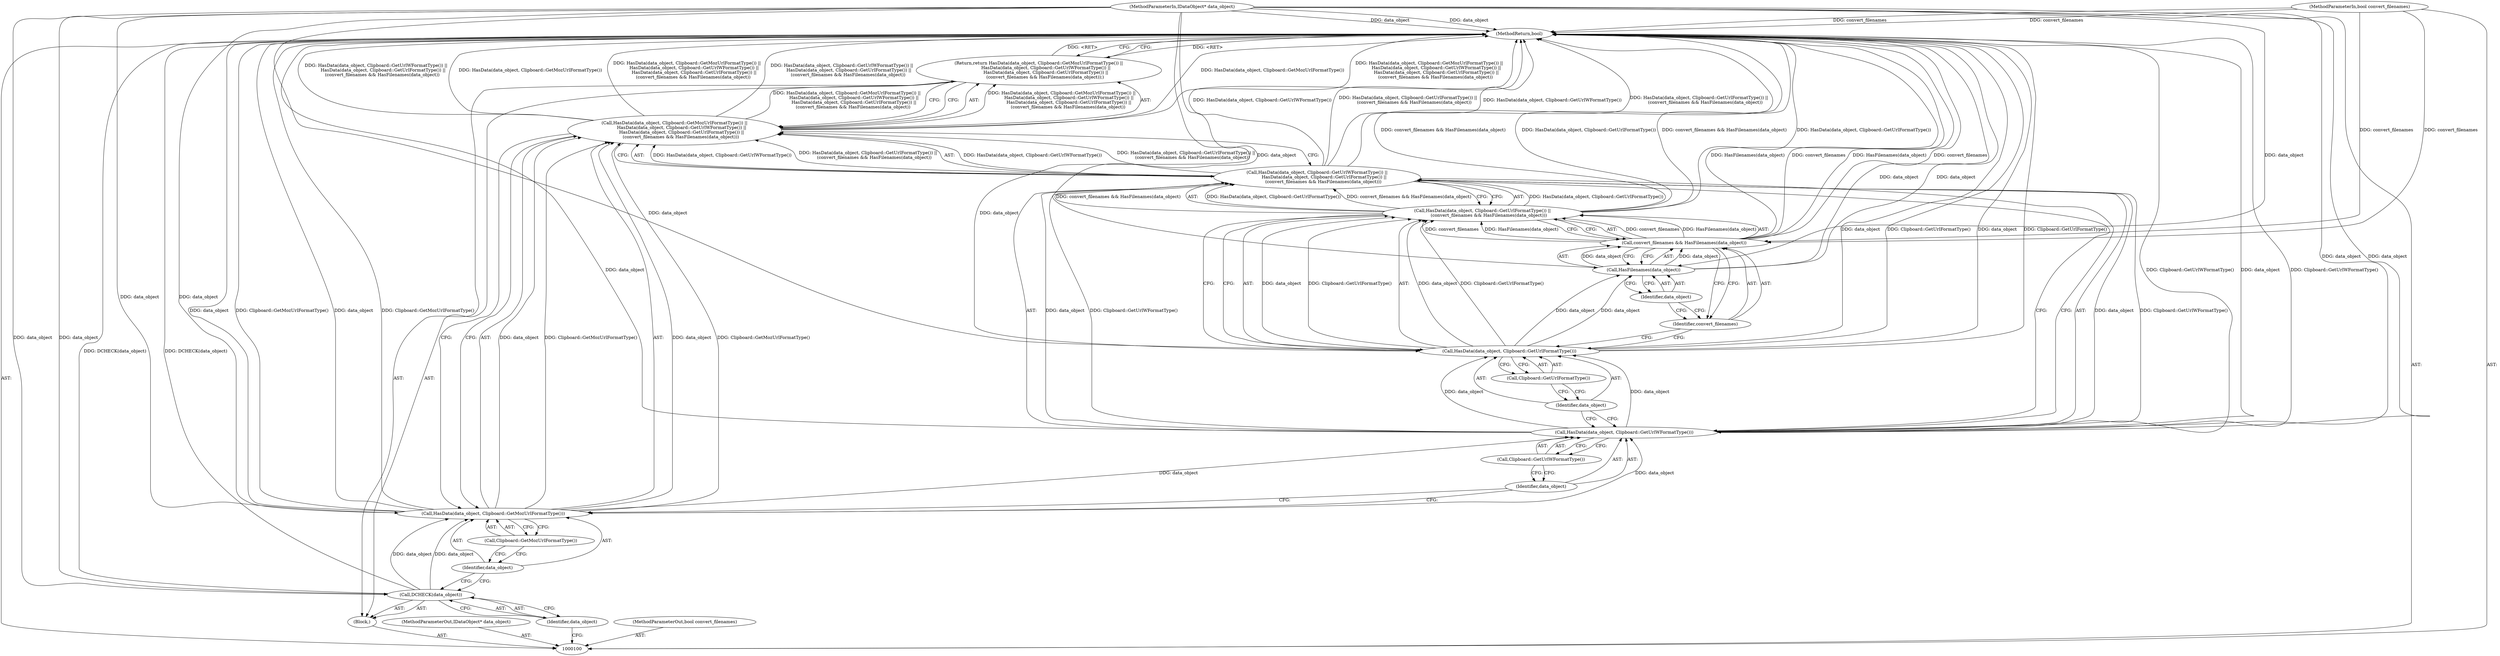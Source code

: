 digraph "0_Chrome_e93dc535728da259ec16d1c3cc393f80b25f64ae_10" {
"1000123" [label="(MethodReturn,bool)"];
"1000101" [label="(MethodParameterIn,IDataObject* data_object)"];
"1000160" [label="(MethodParameterOut,IDataObject* data_object)"];
"1000102" [label="(MethodParameterIn,bool convert_filenames)"];
"1000161" [label="(MethodParameterOut,bool convert_filenames)"];
"1000103" [label="(Block,)"];
"1000105" [label="(Identifier,data_object)"];
"1000104" [label="(Call,DCHECK(data_object))"];
"1000107" [label="(Call,HasData(data_object, Clipboard::GetMozUrlFormatType()) ||\n          HasData(data_object, Clipboard::GetUrlWFormatType()) ||\n          HasData(data_object, Clipboard::GetUrlFormatType()) ||\n         (convert_filenames && HasFilenames(data_object)))"];
"1000108" [label="(Call,HasData(data_object, Clipboard::GetMozUrlFormatType()))"];
"1000109" [label="(Identifier,data_object)"];
"1000106" [label="(Return,return HasData(data_object, Clipboard::GetMozUrlFormatType()) ||\n          HasData(data_object, Clipboard::GetUrlWFormatType()) ||\n          HasData(data_object, Clipboard::GetUrlFormatType()) ||\n         (convert_filenames && HasFilenames(data_object));)"];
"1000110" [label="(Call,Clipboard::GetMozUrlFormatType())"];
"1000111" [label="(Call,HasData(data_object, Clipboard::GetUrlWFormatType()) ||\n          HasData(data_object, Clipboard::GetUrlFormatType()) ||\n         (convert_filenames && HasFilenames(data_object)))"];
"1000112" [label="(Call,HasData(data_object, Clipboard::GetUrlWFormatType()))"];
"1000113" [label="(Identifier,data_object)"];
"1000114" [label="(Call,Clipboard::GetUrlWFormatType())"];
"1000115" [label="(Call,HasData(data_object, Clipboard::GetUrlFormatType()) ||\n         (convert_filenames && HasFilenames(data_object)))"];
"1000116" [label="(Call,HasData(data_object, Clipboard::GetUrlFormatType()))"];
"1000117" [label="(Identifier,data_object)"];
"1000118" [label="(Call,Clipboard::GetUrlFormatType())"];
"1000119" [label="(Call,convert_filenames && HasFilenames(data_object))"];
"1000120" [label="(Identifier,convert_filenames)"];
"1000121" [label="(Call,HasFilenames(data_object))"];
"1000122" [label="(Identifier,data_object)"];
"1000123" -> "1000100"  [label="AST: "];
"1000123" -> "1000106"  [label="CFG: "];
"1000106" -> "1000123"  [label="DDG: <RET>"];
"1000116" -> "1000123"  [label="DDG: data_object"];
"1000116" -> "1000123"  [label="DDG: Clipboard::GetUrlFormatType()"];
"1000107" -> "1000123"  [label="DDG: HasData(data_object, Clipboard::GetMozUrlFormatType())"];
"1000107" -> "1000123"  [label="DDG: HasData(data_object, Clipboard::GetMozUrlFormatType()) ||\n          HasData(data_object, Clipboard::GetUrlWFormatType()) ||\n          HasData(data_object, Clipboard::GetUrlFormatType()) ||\n         (convert_filenames && HasFilenames(data_object))"];
"1000107" -> "1000123"  [label="DDG: HasData(data_object, Clipboard::GetUrlWFormatType()) ||\n          HasData(data_object, Clipboard::GetUrlFormatType()) ||\n         (convert_filenames && HasFilenames(data_object))"];
"1000104" -> "1000123"  [label="DDG: DCHECK(data_object)"];
"1000112" -> "1000123"  [label="DDG: Clipboard::GetUrlWFormatType()"];
"1000112" -> "1000123"  [label="DDG: data_object"];
"1000121" -> "1000123"  [label="DDG: data_object"];
"1000115" -> "1000123"  [label="DDG: convert_filenames && HasFilenames(data_object)"];
"1000115" -> "1000123"  [label="DDG: HasData(data_object, Clipboard::GetUrlFormatType())"];
"1000108" -> "1000123"  [label="DDG: data_object"];
"1000108" -> "1000123"  [label="DDG: Clipboard::GetMozUrlFormatType()"];
"1000111" -> "1000123"  [label="DDG: HasData(data_object, Clipboard::GetUrlFormatType()) ||\n         (convert_filenames && HasFilenames(data_object))"];
"1000111" -> "1000123"  [label="DDG: HasData(data_object, Clipboard::GetUrlWFormatType())"];
"1000119" -> "1000123"  [label="DDG: HasFilenames(data_object)"];
"1000119" -> "1000123"  [label="DDG: convert_filenames"];
"1000102" -> "1000123"  [label="DDG: convert_filenames"];
"1000101" -> "1000123"  [label="DDG: data_object"];
"1000101" -> "1000100"  [label="AST: "];
"1000101" -> "1000123"  [label="DDG: data_object"];
"1000101" -> "1000104"  [label="DDG: data_object"];
"1000101" -> "1000108"  [label="DDG: data_object"];
"1000101" -> "1000112"  [label="DDG: data_object"];
"1000101" -> "1000116"  [label="DDG: data_object"];
"1000101" -> "1000121"  [label="DDG: data_object"];
"1000160" -> "1000100"  [label="AST: "];
"1000102" -> "1000100"  [label="AST: "];
"1000102" -> "1000123"  [label="DDG: convert_filenames"];
"1000102" -> "1000119"  [label="DDG: convert_filenames"];
"1000161" -> "1000100"  [label="AST: "];
"1000103" -> "1000100"  [label="AST: "];
"1000104" -> "1000103"  [label="AST: "];
"1000106" -> "1000103"  [label="AST: "];
"1000105" -> "1000104"  [label="AST: "];
"1000105" -> "1000100"  [label="CFG: "];
"1000104" -> "1000105"  [label="CFG: "];
"1000104" -> "1000103"  [label="AST: "];
"1000104" -> "1000105"  [label="CFG: "];
"1000105" -> "1000104"  [label="AST: "];
"1000109" -> "1000104"  [label="CFG: "];
"1000104" -> "1000123"  [label="DDG: DCHECK(data_object)"];
"1000101" -> "1000104"  [label="DDG: data_object"];
"1000104" -> "1000108"  [label="DDG: data_object"];
"1000107" -> "1000106"  [label="AST: "];
"1000107" -> "1000108"  [label="CFG: "];
"1000107" -> "1000111"  [label="CFG: "];
"1000108" -> "1000107"  [label="AST: "];
"1000111" -> "1000107"  [label="AST: "];
"1000106" -> "1000107"  [label="CFG: "];
"1000107" -> "1000123"  [label="DDG: HasData(data_object, Clipboard::GetMozUrlFormatType())"];
"1000107" -> "1000123"  [label="DDG: HasData(data_object, Clipboard::GetMozUrlFormatType()) ||\n          HasData(data_object, Clipboard::GetUrlWFormatType()) ||\n          HasData(data_object, Clipboard::GetUrlFormatType()) ||\n         (convert_filenames && HasFilenames(data_object))"];
"1000107" -> "1000123"  [label="DDG: HasData(data_object, Clipboard::GetUrlWFormatType()) ||\n          HasData(data_object, Clipboard::GetUrlFormatType()) ||\n         (convert_filenames && HasFilenames(data_object))"];
"1000107" -> "1000106"  [label="DDG: HasData(data_object, Clipboard::GetMozUrlFormatType()) ||\n          HasData(data_object, Clipboard::GetUrlWFormatType()) ||\n          HasData(data_object, Clipboard::GetUrlFormatType()) ||\n         (convert_filenames && HasFilenames(data_object))"];
"1000108" -> "1000107"  [label="DDG: data_object"];
"1000108" -> "1000107"  [label="DDG: Clipboard::GetMozUrlFormatType()"];
"1000111" -> "1000107"  [label="DDG: HasData(data_object, Clipboard::GetUrlWFormatType())"];
"1000111" -> "1000107"  [label="DDG: HasData(data_object, Clipboard::GetUrlFormatType()) ||\n         (convert_filenames && HasFilenames(data_object))"];
"1000108" -> "1000107"  [label="AST: "];
"1000108" -> "1000110"  [label="CFG: "];
"1000109" -> "1000108"  [label="AST: "];
"1000110" -> "1000108"  [label="AST: "];
"1000113" -> "1000108"  [label="CFG: "];
"1000107" -> "1000108"  [label="CFG: "];
"1000108" -> "1000123"  [label="DDG: data_object"];
"1000108" -> "1000123"  [label="DDG: Clipboard::GetMozUrlFormatType()"];
"1000108" -> "1000107"  [label="DDG: data_object"];
"1000108" -> "1000107"  [label="DDG: Clipboard::GetMozUrlFormatType()"];
"1000104" -> "1000108"  [label="DDG: data_object"];
"1000101" -> "1000108"  [label="DDG: data_object"];
"1000108" -> "1000112"  [label="DDG: data_object"];
"1000109" -> "1000108"  [label="AST: "];
"1000109" -> "1000104"  [label="CFG: "];
"1000110" -> "1000109"  [label="CFG: "];
"1000106" -> "1000103"  [label="AST: "];
"1000106" -> "1000107"  [label="CFG: "];
"1000107" -> "1000106"  [label="AST: "];
"1000123" -> "1000106"  [label="CFG: "];
"1000106" -> "1000123"  [label="DDG: <RET>"];
"1000107" -> "1000106"  [label="DDG: HasData(data_object, Clipboard::GetMozUrlFormatType()) ||\n          HasData(data_object, Clipboard::GetUrlWFormatType()) ||\n          HasData(data_object, Clipboard::GetUrlFormatType()) ||\n         (convert_filenames && HasFilenames(data_object))"];
"1000110" -> "1000108"  [label="AST: "];
"1000110" -> "1000109"  [label="CFG: "];
"1000108" -> "1000110"  [label="CFG: "];
"1000111" -> "1000107"  [label="AST: "];
"1000111" -> "1000112"  [label="CFG: "];
"1000111" -> "1000115"  [label="CFG: "];
"1000112" -> "1000111"  [label="AST: "];
"1000115" -> "1000111"  [label="AST: "];
"1000107" -> "1000111"  [label="CFG: "];
"1000111" -> "1000123"  [label="DDG: HasData(data_object, Clipboard::GetUrlFormatType()) ||\n         (convert_filenames && HasFilenames(data_object))"];
"1000111" -> "1000123"  [label="DDG: HasData(data_object, Clipboard::GetUrlWFormatType())"];
"1000111" -> "1000107"  [label="DDG: HasData(data_object, Clipboard::GetUrlWFormatType())"];
"1000111" -> "1000107"  [label="DDG: HasData(data_object, Clipboard::GetUrlFormatType()) ||\n         (convert_filenames && HasFilenames(data_object))"];
"1000112" -> "1000111"  [label="DDG: data_object"];
"1000112" -> "1000111"  [label="DDG: Clipboard::GetUrlWFormatType()"];
"1000115" -> "1000111"  [label="DDG: HasData(data_object, Clipboard::GetUrlFormatType())"];
"1000115" -> "1000111"  [label="DDG: convert_filenames && HasFilenames(data_object)"];
"1000112" -> "1000111"  [label="AST: "];
"1000112" -> "1000114"  [label="CFG: "];
"1000113" -> "1000112"  [label="AST: "];
"1000114" -> "1000112"  [label="AST: "];
"1000117" -> "1000112"  [label="CFG: "];
"1000111" -> "1000112"  [label="CFG: "];
"1000112" -> "1000123"  [label="DDG: Clipboard::GetUrlWFormatType()"];
"1000112" -> "1000123"  [label="DDG: data_object"];
"1000112" -> "1000111"  [label="DDG: data_object"];
"1000112" -> "1000111"  [label="DDG: Clipboard::GetUrlWFormatType()"];
"1000108" -> "1000112"  [label="DDG: data_object"];
"1000101" -> "1000112"  [label="DDG: data_object"];
"1000112" -> "1000116"  [label="DDG: data_object"];
"1000113" -> "1000112"  [label="AST: "];
"1000113" -> "1000108"  [label="CFG: "];
"1000114" -> "1000113"  [label="CFG: "];
"1000114" -> "1000112"  [label="AST: "];
"1000114" -> "1000113"  [label="CFG: "];
"1000112" -> "1000114"  [label="CFG: "];
"1000115" -> "1000111"  [label="AST: "];
"1000115" -> "1000116"  [label="CFG: "];
"1000115" -> "1000119"  [label="CFG: "];
"1000116" -> "1000115"  [label="AST: "];
"1000119" -> "1000115"  [label="AST: "];
"1000111" -> "1000115"  [label="CFG: "];
"1000115" -> "1000123"  [label="DDG: convert_filenames && HasFilenames(data_object)"];
"1000115" -> "1000123"  [label="DDG: HasData(data_object, Clipboard::GetUrlFormatType())"];
"1000115" -> "1000111"  [label="DDG: HasData(data_object, Clipboard::GetUrlFormatType())"];
"1000115" -> "1000111"  [label="DDG: convert_filenames && HasFilenames(data_object)"];
"1000116" -> "1000115"  [label="DDG: data_object"];
"1000116" -> "1000115"  [label="DDG: Clipboard::GetUrlFormatType()"];
"1000119" -> "1000115"  [label="DDG: convert_filenames"];
"1000119" -> "1000115"  [label="DDG: HasFilenames(data_object)"];
"1000116" -> "1000115"  [label="AST: "];
"1000116" -> "1000118"  [label="CFG: "];
"1000117" -> "1000116"  [label="AST: "];
"1000118" -> "1000116"  [label="AST: "];
"1000120" -> "1000116"  [label="CFG: "];
"1000115" -> "1000116"  [label="CFG: "];
"1000116" -> "1000123"  [label="DDG: data_object"];
"1000116" -> "1000123"  [label="DDG: Clipboard::GetUrlFormatType()"];
"1000116" -> "1000115"  [label="DDG: data_object"];
"1000116" -> "1000115"  [label="DDG: Clipboard::GetUrlFormatType()"];
"1000112" -> "1000116"  [label="DDG: data_object"];
"1000101" -> "1000116"  [label="DDG: data_object"];
"1000116" -> "1000121"  [label="DDG: data_object"];
"1000117" -> "1000116"  [label="AST: "];
"1000117" -> "1000112"  [label="CFG: "];
"1000118" -> "1000117"  [label="CFG: "];
"1000118" -> "1000116"  [label="AST: "];
"1000118" -> "1000117"  [label="CFG: "];
"1000116" -> "1000118"  [label="CFG: "];
"1000119" -> "1000115"  [label="AST: "];
"1000119" -> "1000120"  [label="CFG: "];
"1000119" -> "1000121"  [label="CFG: "];
"1000120" -> "1000119"  [label="AST: "];
"1000121" -> "1000119"  [label="AST: "];
"1000115" -> "1000119"  [label="CFG: "];
"1000119" -> "1000123"  [label="DDG: HasFilenames(data_object)"];
"1000119" -> "1000123"  [label="DDG: convert_filenames"];
"1000119" -> "1000115"  [label="DDG: convert_filenames"];
"1000119" -> "1000115"  [label="DDG: HasFilenames(data_object)"];
"1000102" -> "1000119"  [label="DDG: convert_filenames"];
"1000121" -> "1000119"  [label="DDG: data_object"];
"1000120" -> "1000119"  [label="AST: "];
"1000120" -> "1000116"  [label="CFG: "];
"1000122" -> "1000120"  [label="CFG: "];
"1000119" -> "1000120"  [label="CFG: "];
"1000121" -> "1000119"  [label="AST: "];
"1000121" -> "1000122"  [label="CFG: "];
"1000122" -> "1000121"  [label="AST: "];
"1000119" -> "1000121"  [label="CFG: "];
"1000121" -> "1000123"  [label="DDG: data_object"];
"1000121" -> "1000119"  [label="DDG: data_object"];
"1000116" -> "1000121"  [label="DDG: data_object"];
"1000101" -> "1000121"  [label="DDG: data_object"];
"1000122" -> "1000121"  [label="AST: "];
"1000122" -> "1000120"  [label="CFG: "];
"1000121" -> "1000122"  [label="CFG: "];
}
